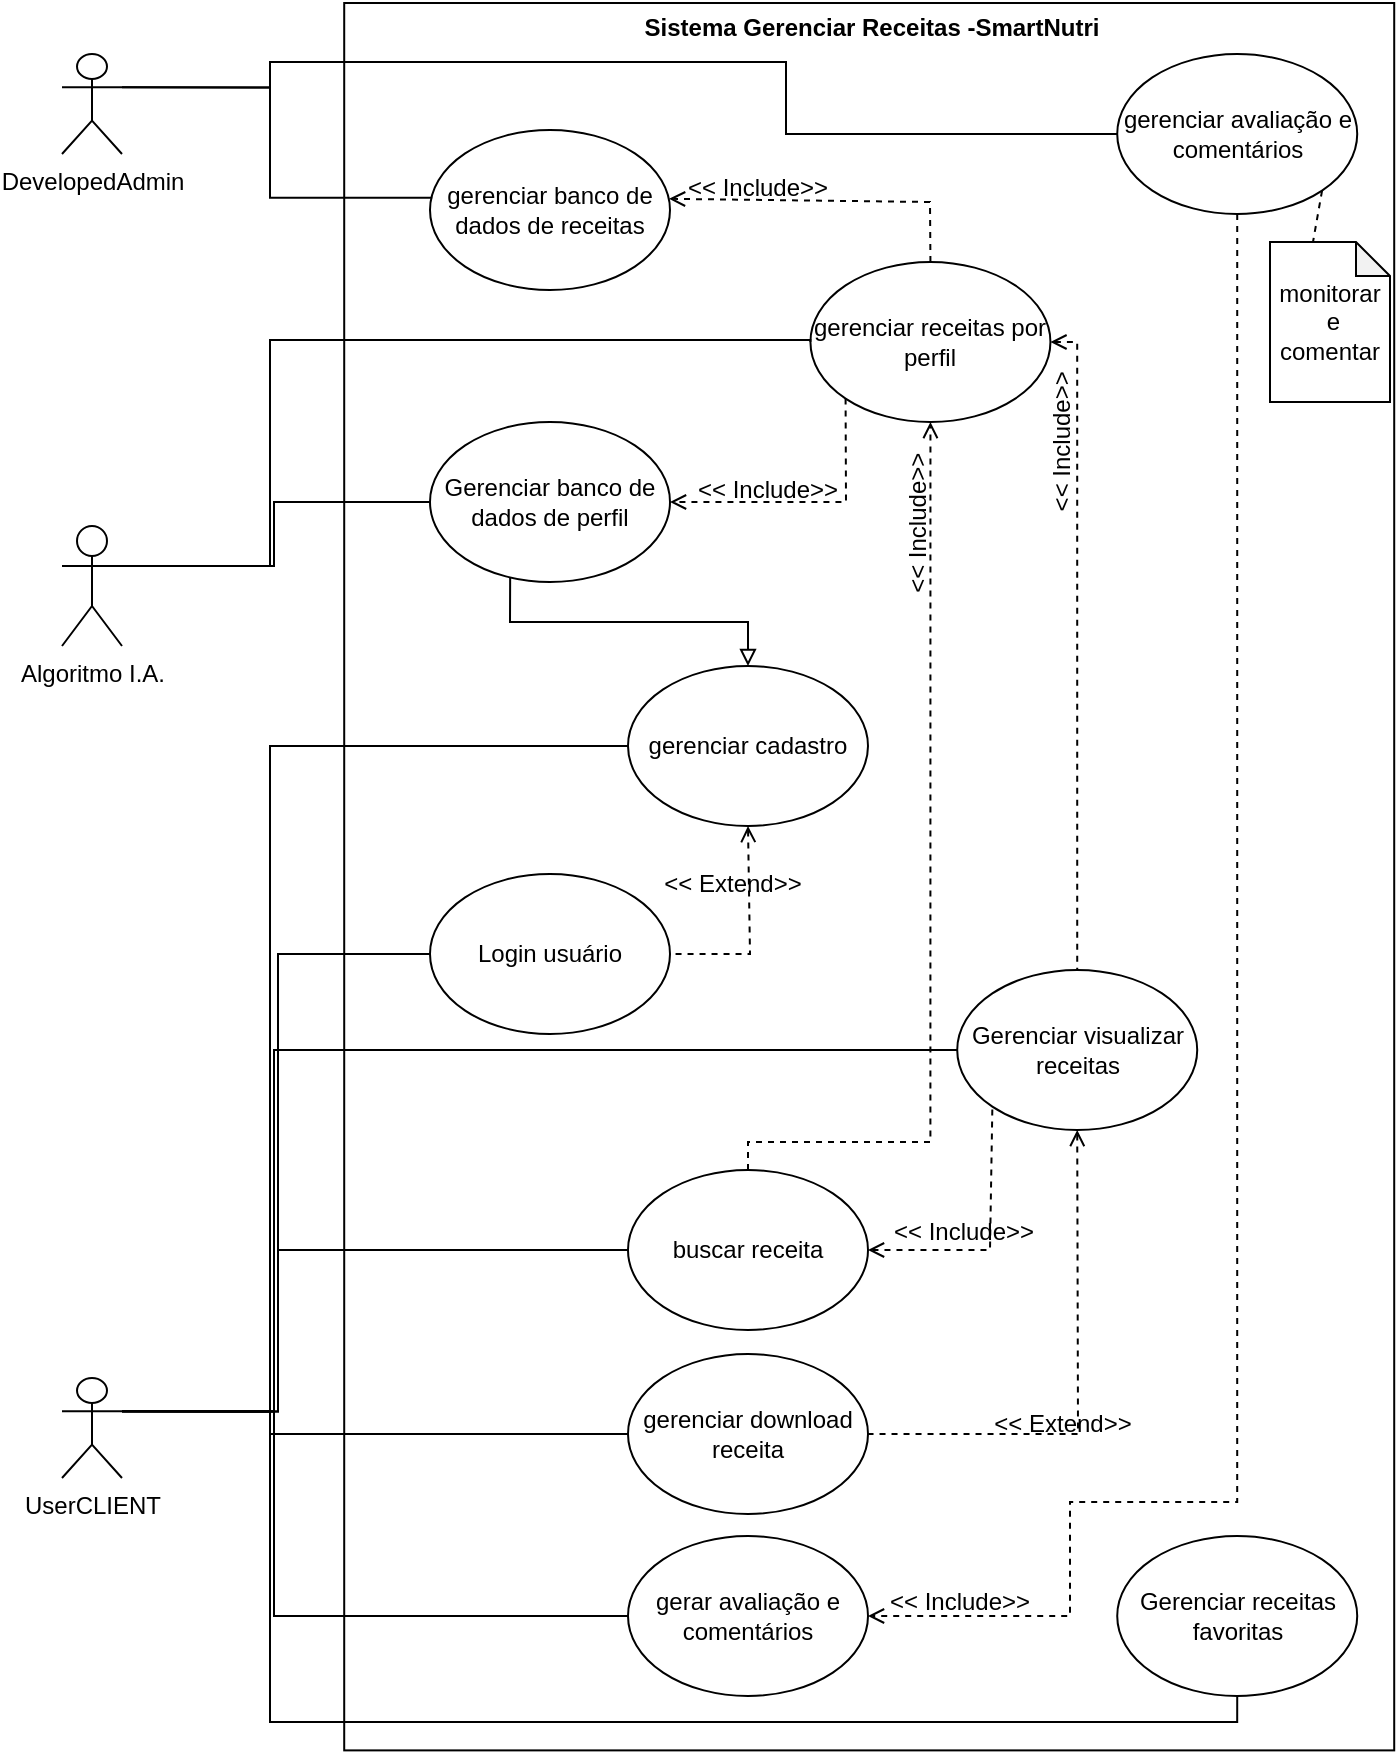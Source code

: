 <mxfile version="21.1.5" type="google">
  <diagram name="Página-1" id="0WDpCPo10-lNRu1Zavd-">
    <mxGraphModel dx="1363" dy="799" grid="1" gridSize="10" guides="1" tooltips="1" connect="1" arrows="1" fold="1" page="1" pageScale="1" pageWidth="827" pageHeight="1169" math="0" shadow="0">
      <root>
        <mxCell id="0" />
        <mxCell id="1" parent="0" />
        <mxCell id="MDMEhWYUzNV50FFV4K5y-11" value="" style="rounded=0;whiteSpace=wrap;html=1;rotation=90;" parent="1" vertex="1">
          <mxGeometry x="62.76" y="214.85" width="873.69" height="525" as="geometry" />
        </mxCell>
        <mxCell id="EVOC1HDOttIeqbUb9wUL-1" value="UserCLIENT" style="shape=umlActor;verticalLabelPosition=bottom;verticalAlign=top;html=1;outlineConnect=0;" parent="1" vertex="1">
          <mxGeometry x="96" y="728" width="30" height="50" as="geometry" />
        </mxCell>
        <mxCell id="EVOC1HDOttIeqbUb9wUL-6" value="&lt;b&gt;Sistema Gerenciar Receitas -SmartNutri&lt;/b&gt;" style="text;html=1;strokeColor=none;fillColor=none;align=center;verticalAlign=middle;whiteSpace=wrap;rounded=0;" parent="1" vertex="1">
          <mxGeometry x="383" y="39" width="236" height="27" as="geometry" />
        </mxCell>
        <mxCell id="EVOC1HDOttIeqbUb9wUL-7" value="gerenciar cadastro" style="ellipse;whiteSpace=wrap;html=1;" parent="1" vertex="1">
          <mxGeometry x="379" y="372" width="120" height="80" as="geometry" />
        </mxCell>
        <mxCell id="EVOC1HDOttIeqbUb9wUL-10" value="gerenciar receitas por perfil" style="ellipse;whiteSpace=wrap;html=1;" parent="1" vertex="1">
          <mxGeometry x="470.22" y="170" width="120" height="80" as="geometry" />
        </mxCell>
        <mxCell id="EVOC1HDOttIeqbUb9wUL-12" value="gerenciar banco de dados de receitas" style="ellipse;whiteSpace=wrap;html=1;" parent="1" vertex="1">
          <mxGeometry x="280" y="104" width="120" height="80" as="geometry" />
        </mxCell>
        <mxCell id="EVOC1HDOttIeqbUb9wUL-13" value="Gerenciar visualizar receitas" style="ellipse;whiteSpace=wrap;html=1;" parent="1" vertex="1">
          <mxGeometry x="543.61" y="524" width="120" height="80" as="geometry" />
        </mxCell>
        <mxCell id="EVOC1HDOttIeqbUb9wUL-14" value="buscar receita" style="ellipse;whiteSpace=wrap;html=1;" parent="1" vertex="1">
          <mxGeometry x="379" y="624" width="120" height="80" as="geometry" />
        </mxCell>
        <mxCell id="EVOC1HDOttIeqbUb9wUL-15" value="Login usuário" style="ellipse;whiteSpace=wrap;html=1;" parent="1" vertex="1">
          <mxGeometry x="280" y="476" width="120" height="80" as="geometry" />
        </mxCell>
        <mxCell id="EVOC1HDOttIeqbUb9wUL-16" value="gerenciar download receita" style="ellipse;whiteSpace=wrap;html=1;" parent="1" vertex="1">
          <mxGeometry x="379" y="716" width="120" height="80" as="geometry" />
        </mxCell>
        <mxCell id="EVOC1HDOttIeqbUb9wUL-18" value="DevelopedAdmin" style="shape=umlActor;verticalLabelPosition=bottom;verticalAlign=top;html=1;outlineConnect=0;" parent="1" vertex="1">
          <mxGeometry x="96" y="66" width="30" height="50" as="geometry" />
        </mxCell>
        <mxCell id="8kLeUBKPX5vVFf5oOHLh-4" value="" style="endArrow=none;html=1;rounded=0;entryX=0.009;entryY=0.424;entryDx=0;entryDy=0;exitX=1;exitY=0.333;exitDx=0;exitDy=0;exitPerimeter=0;entryPerimeter=0;edgeStyle=orthogonalEdgeStyle;" parent="1" source="EVOC1HDOttIeqbUb9wUL-18" target="EVOC1HDOttIeqbUb9wUL-12" edge="1">
          <mxGeometry width="50" height="50" relative="1" as="geometry">
            <mxPoint x="136" y="420" as="sourcePoint" />
            <mxPoint x="196" y="300" as="targetPoint" />
            <Array as="points">
              <mxPoint x="200" y="83" />
              <mxPoint x="200" y="138" />
            </Array>
          </mxGeometry>
        </mxCell>
        <mxCell id="8kLeUBKPX5vVFf5oOHLh-20" value="" style="endArrow=none;html=1;rounded=0;exitX=1;exitY=0.333;exitDx=0;exitDy=0;exitPerimeter=0;edgeStyle=orthogonalEdgeStyle;entryX=0;entryY=0.5;entryDx=0;entryDy=0;" parent="1" source="EVOC1HDOttIeqbUb9wUL-1" target="EVOC1HDOttIeqbUb9wUL-7" edge="1">
          <mxGeometry width="50" height="50" relative="1" as="geometry">
            <mxPoint x="136" y="530" as="sourcePoint" />
            <mxPoint x="246" y="330" as="targetPoint" />
            <Array as="points">
              <mxPoint x="200" y="745" />
              <mxPoint x="200" y="412" />
            </Array>
          </mxGeometry>
        </mxCell>
        <mxCell id="8kLeUBKPX5vVFf5oOHLh-22" value="Algoritmo I.A." style="shape=umlActor;verticalLabelPosition=bottom;verticalAlign=top;html=1;outlineConnect=0;" parent="1" vertex="1">
          <mxGeometry x="96" y="302" width="30" height="60" as="geometry" />
        </mxCell>
        <mxCell id="8kLeUBKPX5vVFf5oOHLh-23" value="" style="endArrow=none;html=1;rounded=0;entryX=0;entryY=0.5;entryDx=0;entryDy=0;exitX=1;exitY=0.333;exitDx=0;exitDy=0;exitPerimeter=0;edgeStyle=orthogonalEdgeStyle;" parent="1" source="8kLeUBKPX5vVFf5oOHLh-22" target="EVOC1HDOttIeqbUb9wUL-10" edge="1">
          <mxGeometry width="50" height="50" relative="1" as="geometry">
            <mxPoint x="136" y="160" as="sourcePoint" />
            <mxPoint x="366" y="220" as="targetPoint" />
            <Array as="points">
              <mxPoint x="200" y="322" />
              <mxPoint x="200" y="209" />
            </Array>
          </mxGeometry>
        </mxCell>
        <mxCell id="8kLeUBKPX5vVFf5oOHLh-30" value="" style="endArrow=open;html=1;rounded=0;exitX=0;exitY=1;exitDx=0;exitDy=0;endFill=0;dashed=1;entryX=1;entryY=0.5;entryDx=0;entryDy=0;" parent="1" source="EVOC1HDOttIeqbUb9wUL-10" target="8kLeUBKPX5vVFf5oOHLh-41" edge="1">
          <mxGeometry width="50" height="50" relative="1" as="geometry">
            <mxPoint x="395" y="230" as="sourcePoint" />
            <mxPoint x="445" y="180" as="targetPoint" />
            <Array as="points">
              <mxPoint x="488" y="290" />
            </Array>
          </mxGeometry>
        </mxCell>
        <mxCell id="8kLeUBKPX5vVFf5oOHLh-32" value="" style="endArrow=open;html=1;rounded=0;exitX=0.5;exitY=0;exitDx=0;exitDy=0;entryX=0.996;entryY=0.43;entryDx=0;entryDy=0;entryPerimeter=0;dashed=1;endFill=0;" parent="1" source="EVOC1HDOttIeqbUb9wUL-10" target="EVOC1HDOttIeqbUb9wUL-12" edge="1">
          <mxGeometry width="50" height="50" relative="1" as="geometry">
            <mxPoint x="405" y="240" as="sourcePoint" />
            <mxPoint x="455" y="190" as="targetPoint" />
            <Array as="points">
              <mxPoint x="530" y="140" />
            </Array>
          </mxGeometry>
        </mxCell>
        <mxCell id="8kLeUBKPX5vVFf5oOHLh-41" value="Gerenciar banco de dados de perfil" style="ellipse;whiteSpace=wrap;html=1;" parent="1" vertex="1">
          <mxGeometry x="280" y="250" width="120" height="80" as="geometry" />
        </mxCell>
        <mxCell id="8kLeUBKPX5vVFf5oOHLh-54" value="" style="endArrow=none;startArrow=open;html=1;rounded=0;dashed=1;endFill=0;startFill=0;exitX=1;exitY=0.5;exitDx=0;exitDy=0;edgeStyle=orthogonalEdgeStyle;entryX=0.5;entryY=0;entryDx=0;entryDy=0;" parent="1" source="EVOC1HDOttIeqbUb9wUL-10" target="EVOC1HDOttIeqbUb9wUL-13" edge="1">
          <mxGeometry width="50" height="50" relative="1" as="geometry">
            <mxPoint x="565" y="429" as="sourcePoint" />
            <mxPoint x="585" y="400" as="targetPoint" />
          </mxGeometry>
        </mxCell>
        <mxCell id="8kLeUBKPX5vVFf5oOHLh-65" value="" style="endArrow=none;html=1;rounded=0;exitX=1;exitY=0.333;exitDx=0;exitDy=0;exitPerimeter=0;edgeStyle=orthogonalEdgeStyle;entryX=0;entryY=0.5;entryDx=0;entryDy=0;" parent="1" source="8kLeUBKPX5vVFf5oOHLh-22" target="8kLeUBKPX5vVFf5oOHLh-41" edge="1">
          <mxGeometry width="50" height="50" relative="1" as="geometry">
            <mxPoint x="128.0" y="322" as="sourcePoint" />
            <mxPoint x="270" y="290" as="targetPoint" />
            <Array as="points">
              <mxPoint x="202" y="322" />
              <mxPoint x="202" y="290" />
            </Array>
          </mxGeometry>
        </mxCell>
        <mxCell id="8kLeUBKPX5vVFf5oOHLh-67" value="" style="endArrow=block;html=1;rounded=0;entryX=0.5;entryY=0;entryDx=0;entryDy=0;endFill=0;exitX=0.334;exitY=0.975;exitDx=0;exitDy=0;exitPerimeter=0;" parent="1" source="8kLeUBKPX5vVFf5oOHLh-41" target="EVOC1HDOttIeqbUb9wUL-7" edge="1">
          <mxGeometry width="50" height="50" relative="1" as="geometry">
            <mxPoint x="320" y="330" as="sourcePoint" />
            <mxPoint x="399" y="365" as="targetPoint" />
            <Array as="points">
              <mxPoint x="320" y="350" />
              <mxPoint x="439" y="350" />
            </Array>
          </mxGeometry>
        </mxCell>
        <mxCell id="8kLeUBKPX5vVFf5oOHLh-69" value="" style="endArrow=none;startArrow=open;html=1;rounded=0;entryX=0;entryY=1;entryDx=0;entryDy=0;exitX=1;exitY=0.5;exitDx=0;exitDy=0;dashed=1;endFill=0;startFill=0;" parent="1" source="EVOC1HDOttIeqbUb9wUL-14" target="EVOC1HDOttIeqbUb9wUL-13" edge="1">
          <mxGeometry width="50" height="50" relative="1" as="geometry">
            <mxPoint x="585" y="460" as="sourcePoint" />
            <mxPoint x="635" y="410" as="targetPoint" />
            <Array as="points">
              <mxPoint x="560" y="664" />
            </Array>
          </mxGeometry>
        </mxCell>
        <mxCell id="8kLeUBKPX5vVFf5oOHLh-71" value="&lt;font size=&quot;1&quot; style=&quot;&quot;&gt;&lt;span style=&quot;font-size: 12px;&quot;&gt;&amp;lt;&amp;lt; Include&amp;gt;&amp;gt;&lt;/span&gt;&lt;/font&gt;" style="text;html=1;strokeColor=none;fillColor=none;align=center;verticalAlign=middle;whiteSpace=wrap;rounded=0;rotation=0;" parent="1" vertex="1">
          <mxGeometry x="507.4" y="650" width="80" height="9" as="geometry" />
        </mxCell>
        <mxCell id="8kLeUBKPX5vVFf5oOHLh-72" value="&lt;font style=&quot;font-size: 12px;&quot;&gt;&amp;lt;&amp;lt; Include&amp;gt;&amp;gt;&lt;/font&gt;" style="text;html=1;strokeColor=none;fillColor=none;align=center;verticalAlign=middle;whiteSpace=wrap;rounded=0;rotation=-90;" parent="1" vertex="1">
          <mxGeometry x="555.59" y="255.59" width="80.96" height="9" as="geometry" />
        </mxCell>
        <mxCell id="8kLeUBKPX5vVFf5oOHLh-73" value="&lt;font style=&quot;font-size: 12px;&quot;&gt;&amp;lt;&amp;lt; Include&amp;gt;&amp;gt;&lt;/font&gt;" style="text;html=1;strokeColor=none;fillColor=none;align=center;verticalAlign=middle;whiteSpace=wrap;rounded=0;rotation=0;" parent="1" vertex="1">
          <mxGeometry x="407.61" y="280" width="82.39" height="8" as="geometry" />
        </mxCell>
        <mxCell id="8kLeUBKPX5vVFf5oOHLh-74" value="&lt;font style=&quot;font-size: 12px;&quot;&gt;&amp;lt;&amp;lt; Include&amp;gt;&amp;gt;&lt;/font&gt;" style="text;html=1;strokeColor=none;fillColor=none;align=center;verticalAlign=middle;whiteSpace=wrap;rounded=0;rotation=0;" parent="1" vertex="1">
          <mxGeometry x="402.61" y="128" width="82.39" height="9" as="geometry" />
        </mxCell>
        <mxCell id="8kLeUBKPX5vVFf5oOHLh-77" value="&lt;font style=&quot;font-size: 12px;&quot;&gt;&amp;lt;&amp;lt; Extend&amp;gt;&amp;gt;&lt;/font&gt;" style="text;html=1;strokeColor=none;fillColor=none;align=center;verticalAlign=middle;whiteSpace=wrap;rounded=0;rotation=0;" parent="1" vertex="1">
          <mxGeometry x="395.21" y="476.21" width="72.79" height="9" as="geometry" />
        </mxCell>
        <mxCell id="8kLeUBKPX5vVFf5oOHLh-83" value="&lt;font style=&quot;font-size: 12px;&quot;&gt;&amp;lt;&amp;lt; Include&amp;gt;&amp;gt;&lt;/font&gt;" style="text;html=1;strokeColor=none;fillColor=none;align=center;verticalAlign=middle;whiteSpace=wrap;rounded=0;rotation=-90;" parent="1" vertex="1">
          <mxGeometry x="484" y="296" width="78.78" height="9" as="geometry" />
        </mxCell>
        <mxCell id="8kLeUBKPX5vVFf5oOHLh-85" value="" style="endArrow=none;html=1;rounded=0;entryX=1;entryY=0.5;entryDx=0;entryDy=0;exitX=0.5;exitY=1;exitDx=0;exitDy=0;dashed=1;endFill=0;startArrow=open;startFill=0;" parent="1" source="EVOC1HDOttIeqbUb9wUL-13" target="EVOC1HDOttIeqbUb9wUL-16" edge="1">
          <mxGeometry width="50" height="50" relative="1" as="geometry">
            <mxPoint x="455" y="460" as="sourcePoint" />
            <mxPoint x="505" y="410" as="targetPoint" />
            <Array as="points">
              <mxPoint x="604" y="756" />
            </Array>
          </mxGeometry>
        </mxCell>
        <mxCell id="8kLeUBKPX5vVFf5oOHLh-86" value="&lt;font style=&quot;font-size: 12px;&quot;&gt;&amp;lt;&amp;lt; Extend&amp;gt;&amp;gt;&lt;/font&gt;" style="text;html=1;strokeColor=none;fillColor=none;align=center;verticalAlign=middle;whiteSpace=wrap;rounded=0;rotation=0;" parent="1" vertex="1">
          <mxGeometry x="555.78" y="746" width="81.22" height="9" as="geometry" />
        </mxCell>
        <mxCell id="8kLeUBKPX5vVFf5oOHLh-89" value="" style="endArrow=open;html=1;rounded=0;exitX=0.5;exitY=0;exitDx=0;exitDy=0;entryX=0.5;entryY=1;entryDx=0;entryDy=0;endFill=0;dashed=1;edgeStyle=orthogonalEdgeStyle;" parent="1" source="EVOC1HDOttIeqbUb9wUL-14" target="EVOC1HDOttIeqbUb9wUL-10" edge="1">
          <mxGeometry width="50" height="50" relative="1" as="geometry">
            <mxPoint x="445" y="320" as="sourcePoint" />
            <mxPoint x="495" y="270" as="targetPoint" />
            <Array as="points">
              <mxPoint x="439" y="610" />
              <mxPoint x="530" y="610" />
            </Array>
          </mxGeometry>
        </mxCell>
        <mxCell id="8kLeUBKPX5vVFf5oOHLh-91" value="" style="endArrow=none;html=1;rounded=0;exitX=0.5;exitY=1;exitDx=0;exitDy=0;endFill=0;dashed=1;startArrow=open;startFill=0;entryX=1;entryY=0.5;entryDx=0;entryDy=0;" parent="1" source="EVOC1HDOttIeqbUb9wUL-7" target="EVOC1HDOttIeqbUb9wUL-15" edge="1">
          <mxGeometry width="50" height="50" relative="1" as="geometry">
            <mxPoint x="335.2" y="385.14" as="sourcePoint" />
            <mxPoint x="344.426" y="438.716" as="targetPoint" />
            <Array as="points">
              <mxPoint x="440" y="516" />
            </Array>
          </mxGeometry>
        </mxCell>
        <mxCell id="8kLeUBKPX5vVFf5oOHLh-99" value="Gerenciar receitas favoritas" style="ellipse;whiteSpace=wrap;html=1;" parent="1" vertex="1">
          <mxGeometry x="623.61" y="807" width="120" height="80" as="geometry" />
        </mxCell>
        <mxCell id="MDMEhWYUzNV50FFV4K5y-1" value="gerenciar avaliação e comentários" style="ellipse;whiteSpace=wrap;html=1;" parent="1" vertex="1">
          <mxGeometry x="623.61" y="66" width="120" height="80" as="geometry" />
        </mxCell>
        <mxCell id="MDMEhWYUzNV50FFV4K5y-2" value="gerar avaliação e comentários" style="ellipse;whiteSpace=wrap;html=1;" parent="1" vertex="1">
          <mxGeometry x="379" y="807" width="120" height="80" as="geometry" />
        </mxCell>
        <mxCell id="MDMEhWYUzNV50FFV4K5y-3" value="" style="endArrow=none;html=1;rounded=0;entryX=0;entryY=0.5;entryDx=0;entryDy=0;exitX=1;exitY=0.333;exitDx=0;exitDy=0;exitPerimeter=0;edgeStyle=orthogonalEdgeStyle;" parent="1" source="EVOC1HDOttIeqbUb9wUL-18" target="MDMEhWYUzNV50FFV4K5y-1" edge="1">
          <mxGeometry width="50" height="50" relative="1" as="geometry">
            <mxPoint x="124" y="82.667" as="sourcePoint" />
            <mxPoint x="621.61" y="106" as="targetPoint" />
            <Array as="points">
              <mxPoint x="200" y="83" />
              <mxPoint x="200" y="70" />
              <mxPoint x="458" y="70" />
              <mxPoint x="458" y="106" />
            </Array>
          </mxGeometry>
        </mxCell>
        <mxCell id="MDMEhWYUzNV50FFV4K5y-4" value="" style="endArrow=open;html=1;rounded=0;entryX=1;entryY=0.5;entryDx=0;entryDy=0;exitX=0.5;exitY=1;exitDx=0;exitDy=0;endFill=0;dashed=1;edgeStyle=orthogonalEdgeStyle;" parent="1" source="MDMEhWYUzNV50FFV4K5y-1" target="MDMEhWYUzNV50FFV4K5y-2" edge="1">
          <mxGeometry width="50" height="50" relative="1" as="geometry">
            <mxPoint x="502.78" y="500" as="sourcePoint" />
            <mxPoint x="552.78" y="450" as="targetPoint" />
            <Array as="points">
              <mxPoint x="684" y="790" />
              <mxPoint x="600" y="790" />
              <mxPoint x="600" y="847" />
            </Array>
          </mxGeometry>
        </mxCell>
        <mxCell id="MDMEhWYUzNV50FFV4K5y-5" value="&lt;font style=&quot;font-size: 12px;&quot;&gt;&amp;lt;&amp;lt; Include&amp;gt;&amp;gt;&lt;/font&gt;" style="text;html=1;strokeColor=none;fillColor=none;align=center;verticalAlign=middle;whiteSpace=wrap;rounded=0;rotation=0;" parent="1" vertex="1">
          <mxGeometry x="507.4" y="835" width="75.6" height="9" as="geometry" />
        </mxCell>
        <mxCell id="MDMEhWYUzNV50FFV4K5y-13" value="" style="endArrow=none;html=1;rounded=0;entryX=0;entryY=0.5;entryDx=0;entryDy=0;exitX=1;exitY=0.333;exitDx=0;exitDy=0;exitPerimeter=0;edgeStyle=orthogonalEdgeStyle;" parent="1" source="EVOC1HDOttIeqbUb9wUL-1" target="EVOC1HDOttIeqbUb9wUL-13" edge="1">
          <mxGeometry width="50" height="50" relative="1" as="geometry">
            <mxPoint x="118.0" y="744.667" as="sourcePoint" />
            <mxPoint x="535.61" y="564" as="targetPoint" />
            <Array as="points">
              <mxPoint x="202" y="745" />
              <mxPoint x="202" y="564" />
            </Array>
          </mxGeometry>
        </mxCell>
        <mxCell id="MDMEhWYUzNV50FFV4K5y-14" value="" style="endArrow=none;html=1;rounded=0;entryX=0;entryY=0.5;entryDx=0;entryDy=0;exitX=1;exitY=0.333;exitDx=0;exitDy=0;exitPerimeter=0;edgeStyle=orthogonalEdgeStyle;" parent="1" source="EVOC1HDOttIeqbUb9wUL-1" target="EVOC1HDOttIeqbUb9wUL-14" edge="1">
          <mxGeometry width="50" height="50" relative="1" as="geometry">
            <mxPoint x="130" y="744.667" as="sourcePoint" />
            <mxPoint x="383" y="664" as="targetPoint" />
            <Array as="points">
              <mxPoint x="204" y="745" />
              <mxPoint x="204" y="664" />
            </Array>
          </mxGeometry>
        </mxCell>
        <mxCell id="MDMEhWYUzNV50FFV4K5y-15" value="" style="endArrow=none;html=1;rounded=0;entryX=0;entryY=0.5;entryDx=0;entryDy=0;edgeStyle=elbowEdgeStyle;exitX=1;exitY=0.333;exitDx=0;exitDy=0;exitPerimeter=0;" parent="1" source="EVOC1HDOttIeqbUb9wUL-1" target="EVOC1HDOttIeqbUb9wUL-16" edge="1">
          <mxGeometry width="50" height="50" relative="1" as="geometry">
            <mxPoint x="130" y="750" as="sourcePoint" />
            <mxPoint x="370" y="770" as="targetPoint" />
            <Array as="points">
              <mxPoint x="200" y="750" />
            </Array>
          </mxGeometry>
        </mxCell>
        <mxCell id="MDMEhWYUzNV50FFV4K5y-16" value="" style="endArrow=none;html=1;rounded=0;entryX=0;entryY=0.5;entryDx=0;entryDy=0;edgeStyle=elbowEdgeStyle;exitX=1;exitY=0.333;exitDx=0;exitDy=0;exitPerimeter=0;" parent="1" source="EVOC1HDOttIeqbUb9wUL-1" target="MDMEhWYUzNV50FFV4K5y-2" edge="1">
          <mxGeometry width="50" height="50" relative="1" as="geometry">
            <mxPoint x="130" y="750" as="sourcePoint" />
            <mxPoint x="381" y="847" as="targetPoint" />
            <Array as="points">
              <mxPoint x="202" y="750" />
              <mxPoint x="202" y="800" />
            </Array>
          </mxGeometry>
        </mxCell>
        <mxCell id="MDMEhWYUzNV50FFV4K5y-20" value="" style="endArrow=none;html=1;rounded=0;exitX=1;exitY=0.333;exitDx=0;exitDy=0;exitPerimeter=0;entryX=0.5;entryY=1;entryDx=0;entryDy=0;edgeStyle=orthogonalEdgeStyle;" parent="1" source="EVOC1HDOttIeqbUb9wUL-1" target="8kLeUBKPX5vVFf5oOHLh-99" edge="1">
          <mxGeometry width="50" height="50" relative="1" as="geometry">
            <mxPoint x="122" y="744.667" as="sourcePoint" />
            <mxPoint x="679.61" y="887" as="targetPoint" />
            <Array as="points">
              <mxPoint x="200" y="745" />
              <mxPoint x="200" y="900" />
              <mxPoint x="684" y="900" />
            </Array>
          </mxGeometry>
        </mxCell>
        <mxCell id="MDMEhWYUzNV50FFV4K5y-21" value="" style="endArrow=none;html=1;rounded=0;entryX=0;entryY=0.5;entryDx=0;entryDy=0;edgeStyle=orthogonalEdgeStyle;exitX=1;exitY=0.333;exitDx=0;exitDy=0;exitPerimeter=0;" parent="1" source="EVOC1HDOttIeqbUb9wUL-1" target="EVOC1HDOttIeqbUb9wUL-15" edge="1">
          <mxGeometry width="50" height="50" relative="1" as="geometry">
            <mxPoint x="124" y="744.667" as="sourcePoint" />
            <mxPoint x="274.0" y="516" as="targetPoint" />
            <Array as="points">
              <mxPoint x="204" y="745" />
              <mxPoint x="204" y="516" />
            </Array>
          </mxGeometry>
        </mxCell>
        <mxCell id="MDMEhWYUzNV50FFV4K5y-25" value="monitorar&lt;br&gt;&amp;nbsp;e &lt;br&gt;comentar" style="shape=note;whiteSpace=wrap;html=1;backgroundOutline=1;darkOpacity=0.05;size=17;" parent="1" vertex="1">
          <mxGeometry x="700" y="160" width="60" height="80" as="geometry" />
        </mxCell>
        <mxCell id="MDMEhWYUzNV50FFV4K5y-26" value="" style="endArrow=none;html=1;rounded=0;entryX=0;entryY=0;entryDx=21.5;entryDy=0;entryPerimeter=0;exitX=1;exitY=1;exitDx=0;exitDy=0;dashed=1;" parent="1" source="MDMEhWYUzNV50FFV4K5y-1" target="MDMEhWYUzNV50FFV4K5y-25" edge="1">
          <mxGeometry width="50" height="50" relative="1" as="geometry">
            <mxPoint x="623.61" y="210" as="sourcePoint" />
            <mxPoint x="673.61" y="160" as="targetPoint" />
          </mxGeometry>
        </mxCell>
      </root>
    </mxGraphModel>
  </diagram>
</mxfile>
